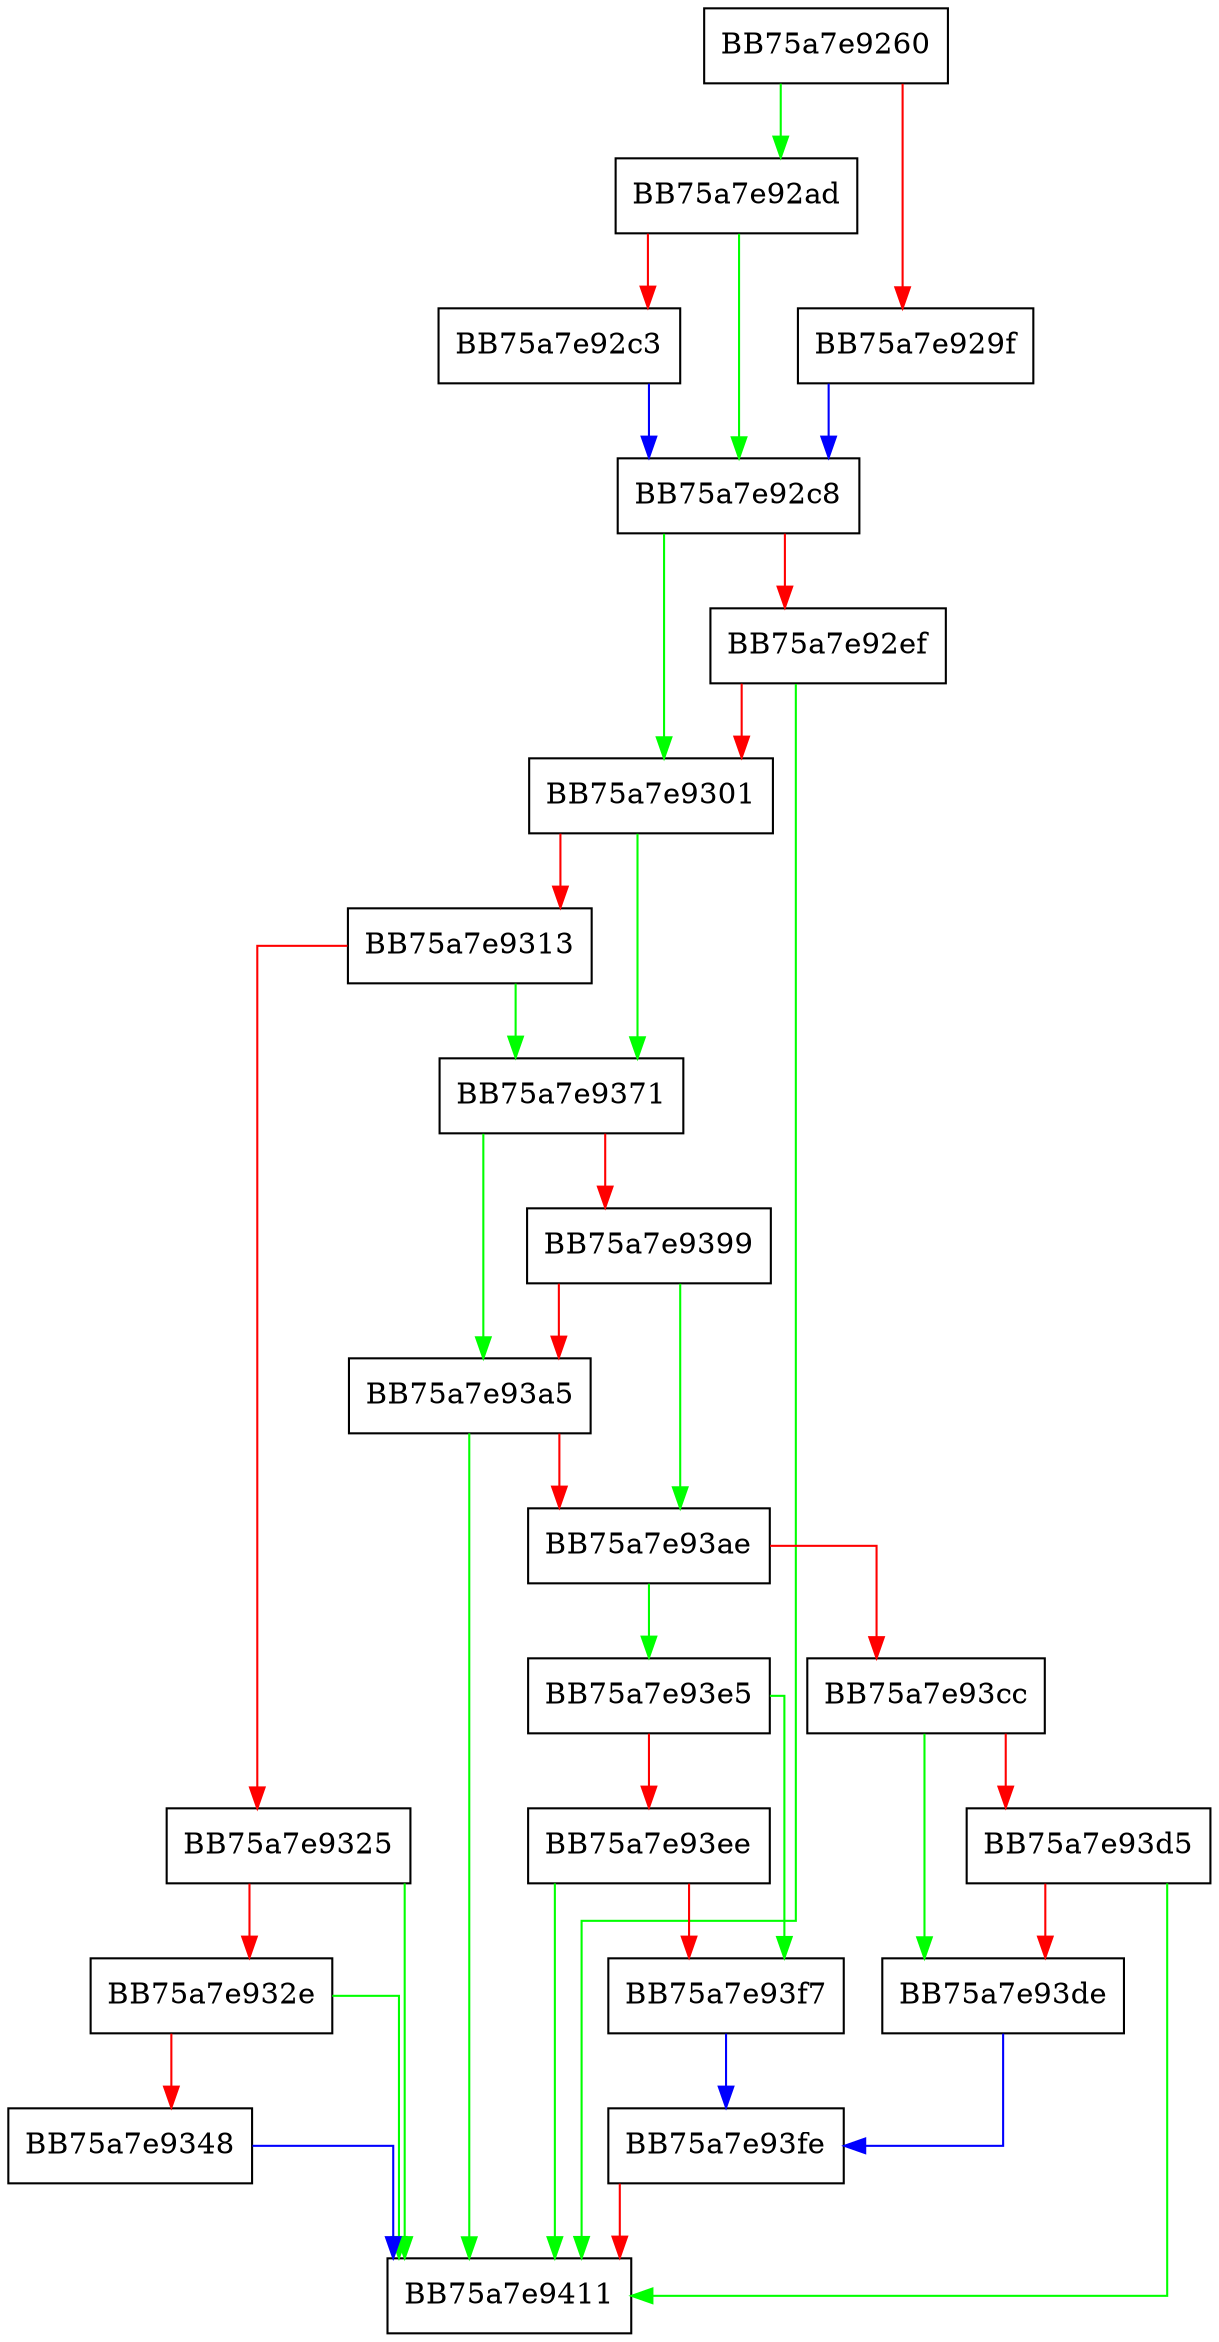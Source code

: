 digraph MpAddToLowfiCache {
  node [shape="box"];
  graph [splines=ortho];
  BB75a7e9260 -> BB75a7e92ad [color="green"];
  BB75a7e9260 -> BB75a7e929f [color="red"];
  BB75a7e929f -> BB75a7e92c8 [color="blue"];
  BB75a7e92ad -> BB75a7e92c8 [color="green"];
  BB75a7e92ad -> BB75a7e92c3 [color="red"];
  BB75a7e92c3 -> BB75a7e92c8 [color="blue"];
  BB75a7e92c8 -> BB75a7e9301 [color="green"];
  BB75a7e92c8 -> BB75a7e92ef [color="red"];
  BB75a7e92ef -> BB75a7e9411 [color="green"];
  BB75a7e92ef -> BB75a7e9301 [color="red"];
  BB75a7e9301 -> BB75a7e9371 [color="green"];
  BB75a7e9301 -> BB75a7e9313 [color="red"];
  BB75a7e9313 -> BB75a7e9371 [color="green"];
  BB75a7e9313 -> BB75a7e9325 [color="red"];
  BB75a7e9325 -> BB75a7e9411 [color="green"];
  BB75a7e9325 -> BB75a7e932e [color="red"];
  BB75a7e932e -> BB75a7e9411 [color="green"];
  BB75a7e932e -> BB75a7e9348 [color="red"];
  BB75a7e9348 -> BB75a7e9411 [color="blue"];
  BB75a7e9371 -> BB75a7e93a5 [color="green"];
  BB75a7e9371 -> BB75a7e9399 [color="red"];
  BB75a7e9399 -> BB75a7e93ae [color="green"];
  BB75a7e9399 -> BB75a7e93a5 [color="red"];
  BB75a7e93a5 -> BB75a7e9411 [color="green"];
  BB75a7e93a5 -> BB75a7e93ae [color="red"];
  BB75a7e93ae -> BB75a7e93e5 [color="green"];
  BB75a7e93ae -> BB75a7e93cc [color="red"];
  BB75a7e93cc -> BB75a7e93de [color="green"];
  BB75a7e93cc -> BB75a7e93d5 [color="red"];
  BB75a7e93d5 -> BB75a7e9411 [color="green"];
  BB75a7e93d5 -> BB75a7e93de [color="red"];
  BB75a7e93de -> BB75a7e93fe [color="blue"];
  BB75a7e93e5 -> BB75a7e93f7 [color="green"];
  BB75a7e93e5 -> BB75a7e93ee [color="red"];
  BB75a7e93ee -> BB75a7e9411 [color="green"];
  BB75a7e93ee -> BB75a7e93f7 [color="red"];
  BB75a7e93f7 -> BB75a7e93fe [color="blue"];
  BB75a7e93fe -> BB75a7e9411 [color="red"];
}